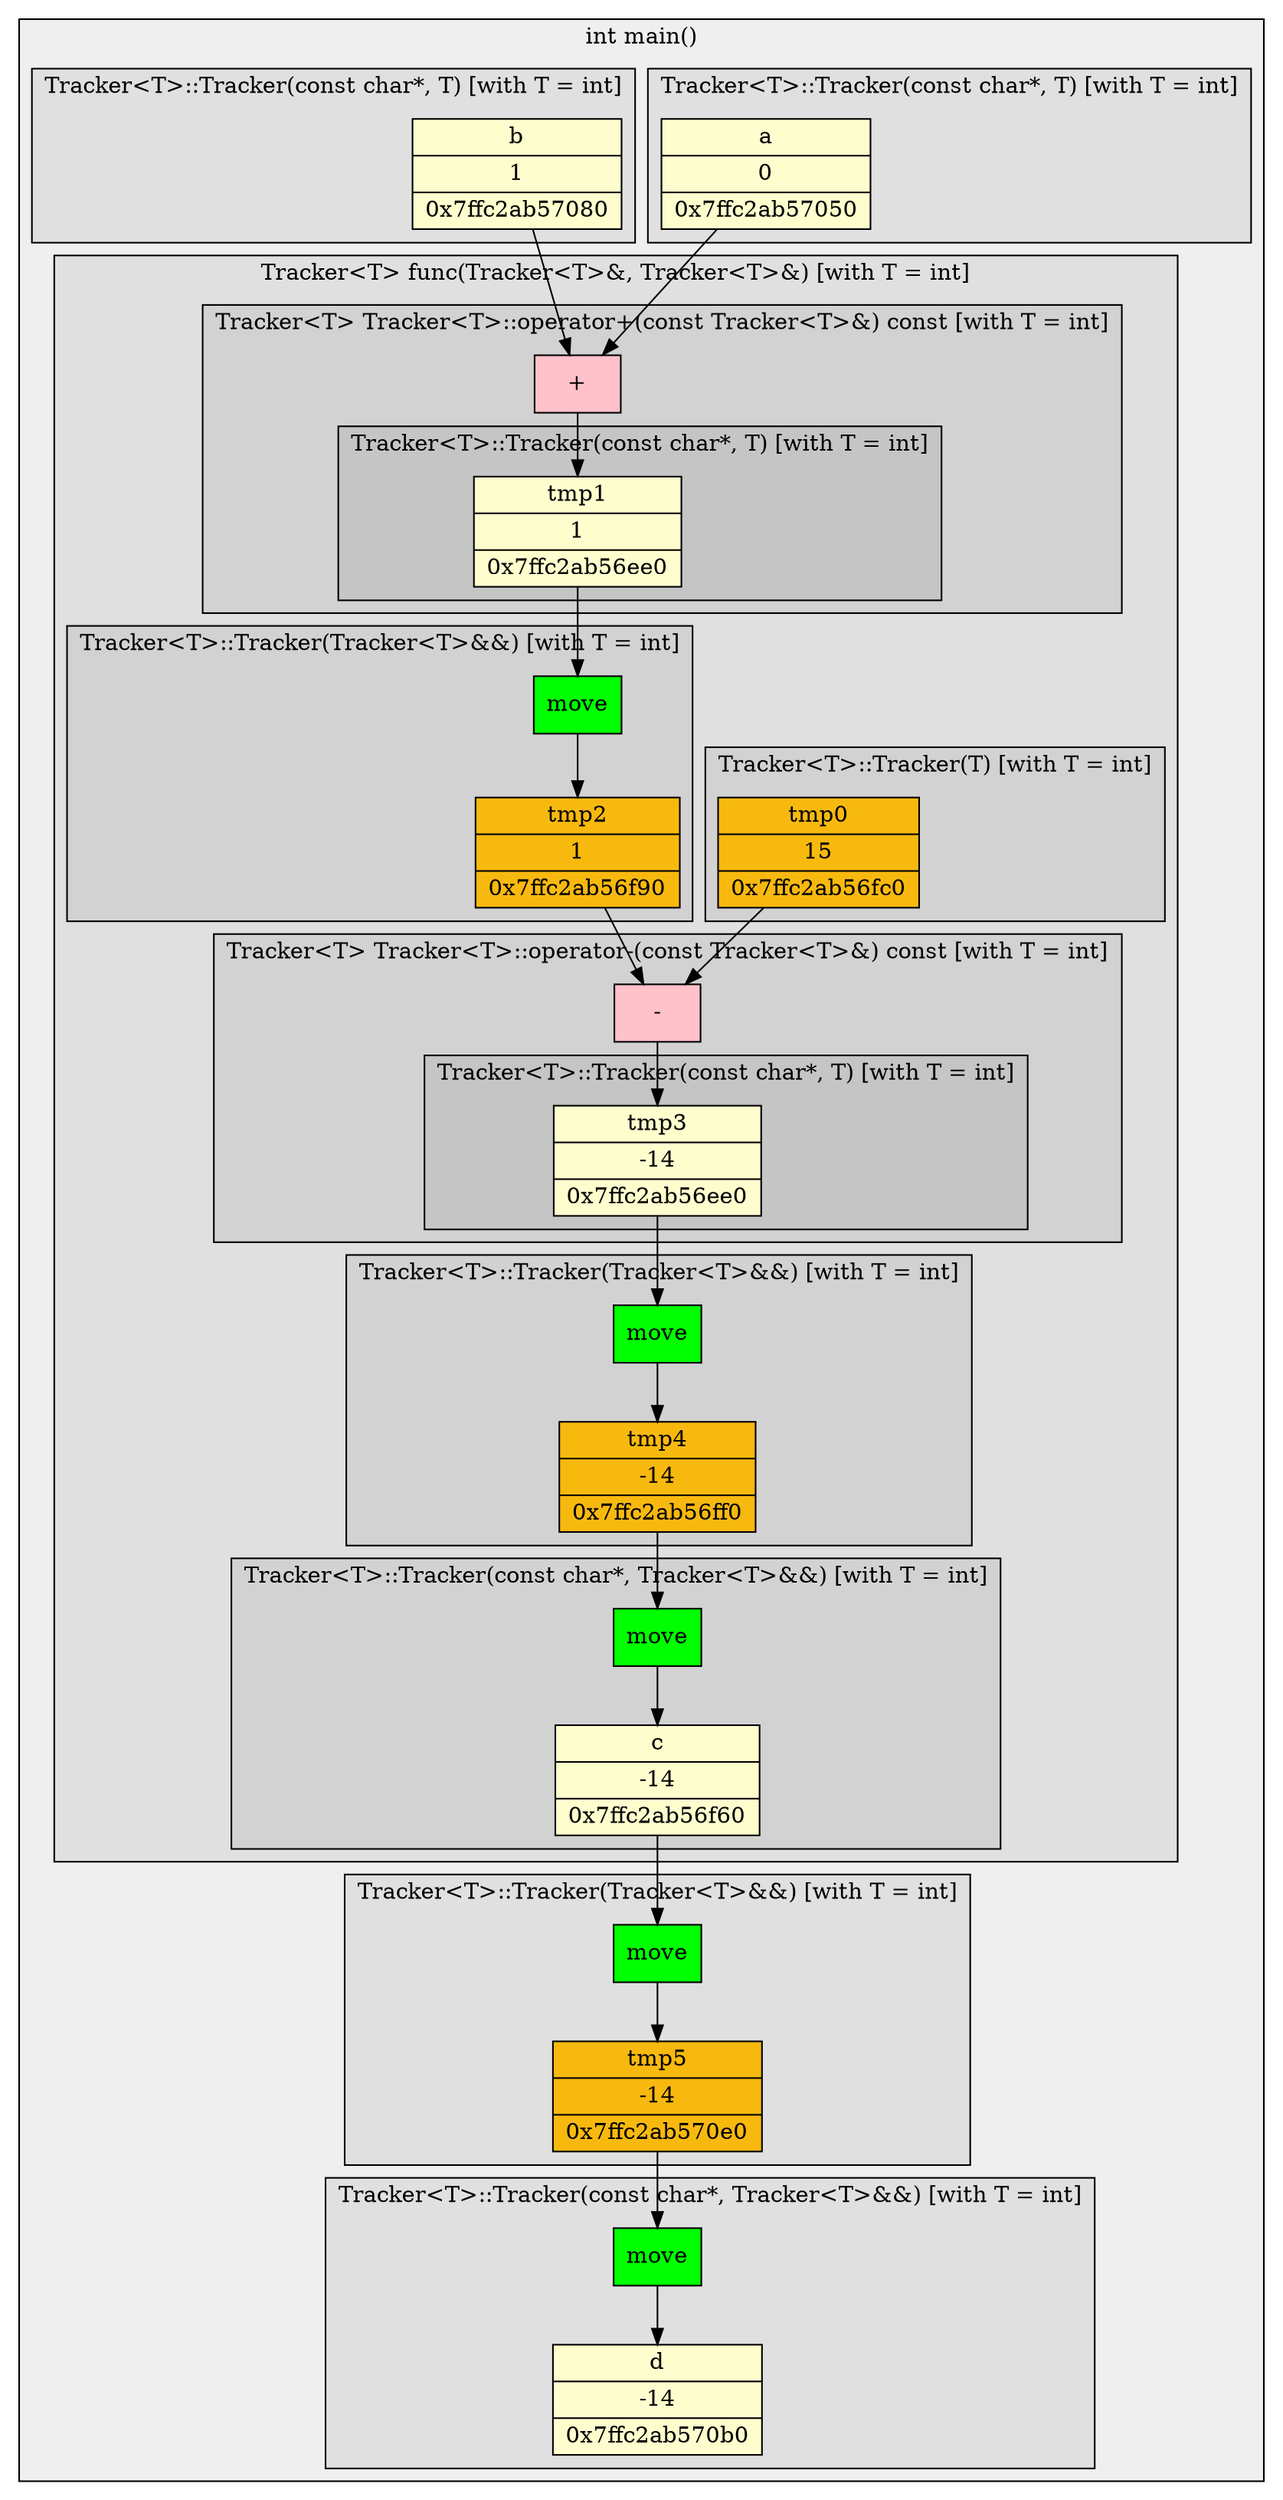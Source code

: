 digraph G{
subgraph cluster_0{
label = "int main()";
style=filled;
fillcolor="#00000010";
subgraph cluster_1{
label = "Tracker<T>::Tracker(const char*, T) [with T = int]";
style=filled;
fillcolor="#00000010";
node [shape=record style=filled fillcolor="#fefdce" label="{a | 0 | 0x7ffc2ab57050}"] v0;
}

subgraph cluster_2{
label = "Tracker<T>::Tracker(const char*, T) [with T = int]";
style=filled;
fillcolor="#00000010";
node [shape=record style=filled fillcolor="#fefdce" label="{b | 1 | 0x7ffc2ab57080}"] v1;
}

subgraph cluster_3{
label = "Tracker<T> func(Tracker<T>&, Tracker<T>&) [with T = int]";
style=filled;
fillcolor="#00000010";
subgraph cluster_4{
label = "Tracker<T>::Tracker(T) [with T = int]";
style=filled;
fillcolor="#00000010";
node [shape=record style=filled fillcolor="#f8b90f" label="{tmp0 | 15 | 0x7ffc2ab56fc0}"] v2;
}

subgraph cluster_5{
label = "Tracker<T> Tracker<T>::operator+(const Tracker<T>&) const [with T = int]";
style=filled;
fillcolor="#00000010";
subgraph cluster_6{
label = "Tracker<T>::Tracker(const char*, T) [with T = int]";
style=filled;
fillcolor="#00000010";
node [shape=record style=filled fillcolor="#fefdce" label="{tmp1 | 1 | 0x7ffc2ab56ee0}"] v3;
}

node [shape=record style=filled fillcolor="#ffc1ca" label="+"] oper0;
v0 -> oper0;
v1 -> oper0;
oper0 -> v3;
}

subgraph cluster_7{
label = "Tracker<T>::Tracker(Tracker<T>&&) [with T = int]";
style=filled;
fillcolor="#00000010";
node [shape=record style=filled fillcolor="#f8b90f" label="{tmp2 | 1 | 0x7ffc2ab56f90}"] v4;
node [label="move" style=filled fillcolor="green"] mv0;
v3 -> mv0;
mv0 -> v4;
}

subgraph cluster_8{
label = "Tracker<T> Tracker<T>::operator-(const Tracker<T>&) const [with T = int]";
style=filled;
fillcolor="#00000010";
subgraph cluster_9{
label = "Tracker<T>::Tracker(const char*, T) [with T = int]";
style=filled;
fillcolor="#00000010";
node [shape=record style=filled fillcolor="#fefdce" label="{tmp3 | -14 | 0x7ffc2ab56ee0}"] v5;
}

node [shape=record style=filled fillcolor="#ffc1ca" label="-"] oper1;
v4 -> oper1;
v2 -> oper1;
oper1 -> v5;
}

subgraph cluster_10{
label = "Tracker<T>::Tracker(Tracker<T>&&) [with T = int]";
style=filled;
fillcolor="#00000010";
node [shape=record style=filled fillcolor="#f8b90f" label="{tmp4 | -14 | 0x7ffc2ab56ff0}"] v6;
node [label="move" style=filled fillcolor="green"] mv1;
v5 -> mv1;
mv1 -> v6;
}

subgraph cluster_11{
label = "Tracker<T>::Tracker(const char*, Tracker<T>&&) [with T = int]";
style=filled;
fillcolor="#00000010";
node [shape=record style=filled fillcolor="#fefdce" label="{c | -14 | 0x7ffc2ab56f60}"] v7;
node [label="move" style=filled fillcolor="green"] mv2;
v6 -> mv2;
mv2 -> v7;
}

}

subgraph cluster_12{
label = "Tracker<T>::Tracker(Tracker<T>&&) [with T = int]";
style=filled;
fillcolor="#00000010";
node [shape=record style=filled fillcolor="#f8b90f" label="{tmp5 | -14 | 0x7ffc2ab570e0}"] v8;
node [label="move" style=filled fillcolor="green"] mv3;
v7 -> mv3;
mv3 -> v8;
}

subgraph cluster_13{
label = "Tracker<T>::Tracker(const char*, Tracker<T>&&) [with T = int]";
style=filled;
fillcolor="#00000010";
node [shape=record style=filled fillcolor="#fefdce" label="{d | -14 | 0x7ffc2ab570b0}"] v9;
node [label="move" style=filled fillcolor="green"] mv4;
v8 -> mv4;
mv4 -> v9;
}

}

}
